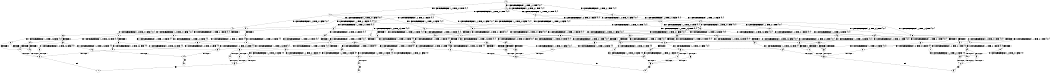 digraph BCG {
size = "7, 10.5";
center = TRUE;
node [shape = circle];
0 [peripheries = 2];
0 -> 1 [label = "EX !0 !ATOMIC_EXCH_BRANCH (1, +1, TRUE, +0, 1, TRUE) !{0, 1}"];
0 -> 2 [label = "EX !1 !ATOMIC_EXCH_BRANCH (1, +0, TRUE, +0, 1, TRUE) !{0, 1}"];
0 -> 3 [label = "EX !0 !ATOMIC_EXCH_BRANCH (1, +1, TRUE, +0, 1, TRUE) !{0, 1}"];
1 -> 4 [label = "EX !0 !ATOMIC_EXCH_BRANCH (1, +1, TRUE, +0, 1, FALSE) !{0, 1}"];
1 -> 5 [label = "EX !1 !ATOMIC_EXCH_BRANCH (1, +0, TRUE, +0, 1, FALSE) !{0, 1}"];
1 -> 6 [label = "EX !0 !ATOMIC_EXCH_BRANCH (1, +1, TRUE, +0, 1, FALSE) !{0, 1}"];
2 -> 2 [label = "EX !1 !ATOMIC_EXCH_BRANCH (1, +0, TRUE, +0, 1, TRUE) !{0, 1}"];
2 -> 7 [label = "EX !0 !ATOMIC_EXCH_BRANCH (1, +1, TRUE, +0, 1, TRUE) !{0, 1}"];
2 -> 8 [label = "EX !0 !ATOMIC_EXCH_BRANCH (1, +1, TRUE, +0, 1, TRUE) !{0, 1}"];
3 -> 9 [label = "EX !1 !ATOMIC_EXCH_BRANCH (1, +0, TRUE, +0, 1, FALSE) !{0, 1}"];
3 -> 6 [label = "EX !0 !ATOMIC_EXCH_BRANCH (1, +1, TRUE, +0, 1, FALSE) !{0, 1}"];
3 -> 10 [label = "EX !1 !ATOMIC_EXCH_BRANCH (1, +0, TRUE, +0, 1, FALSE) !{0, 1}"];
4 -> 11 [label = "EX !1 !ATOMIC_EXCH_BRANCH (1, +0, TRUE, +0, 1, FALSE) !{0, 1}"];
4 -> 12 [label = "TERMINATE !0"];
5 -> 13 [label = "EX !0 !ATOMIC_EXCH_BRANCH (1, +1, TRUE, +0, 1, TRUE) !{0, 1}"];
5 -> 14 [label = "EX !1 !ATOMIC_EXCH_BRANCH (1, +0, TRUE, +0, 3, TRUE) !{0, 1}"];
5 -> 15 [label = "EX !0 !ATOMIC_EXCH_BRANCH (1, +1, TRUE, +0, 1, TRUE) !{0, 1}"];
6 -> 16 [label = "EX !1 !ATOMIC_EXCH_BRANCH (1, +0, TRUE, +0, 1, FALSE) !{0, 1}"];
6 -> 17 [label = "EX !1 !ATOMIC_EXCH_BRANCH (1, +0, TRUE, +0, 1, FALSE) !{0, 1}"];
6 -> 18 [label = "TERMINATE !0"];
7 -> 19 [label = "EX !0 !ATOMIC_EXCH_BRANCH (1, +1, TRUE, +0, 1, FALSE) !{0, 1}"];
7 -> 5 [label = "EX !1 !ATOMIC_EXCH_BRANCH (1, +0, TRUE, +0, 1, FALSE) !{0, 1}"];
7 -> 20 [label = "EX !0 !ATOMIC_EXCH_BRANCH (1, +1, TRUE, +0, 1, FALSE) !{0, 1}"];
8 -> 9 [label = "EX !1 !ATOMIC_EXCH_BRANCH (1, +0, TRUE, +0, 1, FALSE) !{0, 1}"];
8 -> 20 [label = "EX !0 !ATOMIC_EXCH_BRANCH (1, +1, TRUE, +0, 1, FALSE) !{0, 1}"];
8 -> 10 [label = "EX !1 !ATOMIC_EXCH_BRANCH (1, +0, TRUE, +0, 1, FALSE) !{0, 1}"];
9 -> 21 [label = "EX !0 !ATOMIC_EXCH_BRANCH (1, +1, TRUE, +0, 1, TRUE) !{0, 1}"];
9 -> 22 [label = "EX !1 !ATOMIC_EXCH_BRANCH (1, +0, TRUE, +0, 3, TRUE) !{0, 1}"];
9 -> 15 [label = "EX !0 !ATOMIC_EXCH_BRANCH (1, +1, TRUE, +0, 1, TRUE) !{0, 1}"];
10 -> 22 [label = "EX !1 !ATOMIC_EXCH_BRANCH (1, +0, TRUE, +0, 3, TRUE) !{0, 1}"];
10 -> 15 [label = "EX !0 !ATOMIC_EXCH_BRANCH (1, +1, TRUE, +0, 1, TRUE) !{0, 1}"];
10 -> 23 [label = "EX !1 !ATOMIC_EXCH_BRANCH (1, +0, TRUE, +0, 3, TRUE) !{0, 1}"];
11 -> 24 [label = "EX !1 !ATOMIC_EXCH_BRANCH (1, +0, TRUE, +0, 3, TRUE) !{0, 1}"];
11 -> 25 [label = "TERMINATE !0"];
12 -> 26 [label = "EX !1 !ATOMIC_EXCH_BRANCH (1, +0, TRUE, +0, 1, FALSE) !{1}"];
12 -> 27 [label = "EX !1 !ATOMIC_EXCH_BRANCH (1, +0, TRUE, +0, 1, FALSE) !{1}"];
13 -> 28 [label = "EX !0 !ATOMIC_EXCH_BRANCH (1, +1, TRUE, +0, 1, FALSE) !{0, 1}"];
13 -> 29 [label = "EX !1 !ATOMIC_EXCH_BRANCH (1, +0, TRUE, +0, 3, FALSE) !{0, 1}"];
13 -> 30 [label = "EX !0 !ATOMIC_EXCH_BRANCH (1, +1, TRUE, +0, 1, FALSE) !{0, 1}"];
14 -> 31 [label = "EX !0 !ATOMIC_EXCH_BRANCH (1, +1, TRUE, +0, 1, TRUE) !{0, 1}"];
14 -> 32 [label = "TERMINATE !1"];
14 -> 33 [label = "EX !0 !ATOMIC_EXCH_BRANCH (1, +1, TRUE, +0, 1, TRUE) !{0, 1}"];
15 -> 34 [label = "EX !1 !ATOMIC_EXCH_BRANCH (1, +0, TRUE, +0, 3, FALSE) !{0, 1}"];
15 -> 30 [label = "EX !0 !ATOMIC_EXCH_BRANCH (1, +1, TRUE, +0, 1, FALSE) !{0, 1}"];
15 -> 35 [label = "EX !1 !ATOMIC_EXCH_BRANCH (1, +0, TRUE, +0, 3, FALSE) !{0, 1}"];
16 -> 36 [label = "EX !1 !ATOMIC_EXCH_BRANCH (1, +0, TRUE, +0, 3, TRUE) !{0, 1}"];
16 -> 37 [label = "TERMINATE !0"];
17 -> 36 [label = "EX !1 !ATOMIC_EXCH_BRANCH (1, +0, TRUE, +0, 3, TRUE) !{0, 1}"];
17 -> 38 [label = "EX !1 !ATOMIC_EXCH_BRANCH (1, +0, TRUE, +0, 3, TRUE) !{0, 1}"];
17 -> 39 [label = "TERMINATE !0"];
18 -> 40 [label = "EX !1 !ATOMIC_EXCH_BRANCH (1, +0, TRUE, +0, 1, FALSE) !{1}"];
19 -> 11 [label = "EX !1 !ATOMIC_EXCH_BRANCH (1, +0, TRUE, +0, 1, FALSE) !{0, 1}"];
19 -> 41 [label = "TERMINATE !0"];
20 -> 16 [label = "EX !1 !ATOMIC_EXCH_BRANCH (1, +0, TRUE, +0, 1, FALSE) !{0, 1}"];
20 -> 17 [label = "EX !1 !ATOMIC_EXCH_BRANCH (1, +0, TRUE, +0, 1, FALSE) !{0, 1}"];
20 -> 42 [label = "TERMINATE !0"];
21 -> 43 [label = "EX !0 !ATOMIC_EXCH_BRANCH (1, +1, TRUE, +0, 1, FALSE) !{0, 1}"];
21 -> 34 [label = "EX !1 !ATOMIC_EXCH_BRANCH (1, +0, TRUE, +0, 3, FALSE) !{0, 1}"];
21 -> 30 [label = "EX !0 !ATOMIC_EXCH_BRANCH (1, +1, TRUE, +0, 1, FALSE) !{0, 1}"];
22 -> 44 [label = "EX !0 !ATOMIC_EXCH_BRANCH (1, +1, TRUE, +0, 1, TRUE) !{0, 1}"];
22 -> 45 [label = "TERMINATE !1"];
22 -> 33 [label = "EX !0 !ATOMIC_EXCH_BRANCH (1, +1, TRUE, +0, 1, TRUE) !{0, 1}"];
23 -> 33 [label = "EX !0 !ATOMIC_EXCH_BRANCH (1, +1, TRUE, +0, 1, TRUE) !{0, 1}"];
23 -> 46 [label = "TERMINATE !1"];
24 -> 47 [label = "TERMINATE !0"];
24 -> 48 [label = "TERMINATE !1"];
25 -> 49 [label = "EX !1 !ATOMIC_EXCH_BRANCH (1, +0, TRUE, +0, 3, TRUE) !{1}"];
25 -> 50 [label = "EX !1 !ATOMIC_EXCH_BRANCH (1, +0, TRUE, +0, 3, TRUE) !{1}"];
26 -> 49 [label = "EX !1 !ATOMIC_EXCH_BRANCH (1, +0, TRUE, +0, 3, TRUE) !{1}"];
26 -> 50 [label = "EX !1 !ATOMIC_EXCH_BRANCH (1, +0, TRUE, +0, 3, TRUE) !{1}"];
27 -> 50 [label = "EX !1 !ATOMIC_EXCH_BRANCH (1, +0, TRUE, +0, 3, TRUE) !{1}"];
28 -> 51 [label = "EX !1 !ATOMIC_EXCH_BRANCH (1, +0, TRUE, +0, 3, FALSE) !{0, 1}"];
28 -> 52 [label = "TERMINATE !0"];
29 -> 31 [label = "EX !0 !ATOMIC_EXCH_BRANCH (1, +1, TRUE, +0, 1, TRUE) !{0, 1}"];
29 -> 32 [label = "TERMINATE !1"];
29 -> 33 [label = "EX !0 !ATOMIC_EXCH_BRANCH (1, +1, TRUE, +0, 1, TRUE) !{0, 1}"];
30 -> 53 [label = "EX !1 !ATOMIC_EXCH_BRANCH (1, +0, TRUE, +0, 3, FALSE) !{0, 1}"];
30 -> 54 [label = "EX !1 !ATOMIC_EXCH_BRANCH (1, +0, TRUE, +0, 3, FALSE) !{0, 1}"];
30 -> 55 [label = "TERMINATE !0"];
31 -> 56 [label = "EX !0 !ATOMIC_EXCH_BRANCH (1, +1, TRUE, +0, 1, FALSE) !{0, 1}"];
31 -> 57 [label = "TERMINATE !1"];
31 -> 58 [label = "EX !0 !ATOMIC_EXCH_BRANCH (1, +1, TRUE, +0, 1, FALSE) !{0, 1}"];
32 -> 59 [label = "EX !0 !ATOMIC_EXCH_BRANCH (1, +1, TRUE, +0, 1, TRUE) !{0}"];
32 -> 60 [label = "EX !0 !ATOMIC_EXCH_BRANCH (1, +1, TRUE, +0, 1, TRUE) !{0}"];
33 -> 58 [label = "EX !0 !ATOMIC_EXCH_BRANCH (1, +1, TRUE, +0, 1, FALSE) !{0, 1}"];
33 -> 61 [label = "TERMINATE !1"];
34 -> 44 [label = "EX !0 !ATOMIC_EXCH_BRANCH (1, +1, TRUE, +0, 1, TRUE) !{0, 1}"];
34 -> 45 [label = "TERMINATE !1"];
34 -> 33 [label = "EX !0 !ATOMIC_EXCH_BRANCH (1, +1, TRUE, +0, 1, TRUE) !{0, 1}"];
35 -> 33 [label = "EX !0 !ATOMIC_EXCH_BRANCH (1, +1, TRUE, +0, 1, TRUE) !{0, 1}"];
35 -> 46 [label = "TERMINATE !1"];
36 -> 62 [label = "TERMINATE !0"];
36 -> 63 [label = "TERMINATE !1"];
37 -> 64 [label = "EX !1 !ATOMIC_EXCH_BRANCH (1, +0, TRUE, +0, 3, TRUE) !{1}"];
38 -> 65 [label = "TERMINATE !0"];
38 -> 66 [label = "TERMINATE !1"];
39 -> 67 [label = "EX !1 !ATOMIC_EXCH_BRANCH (1, +0, TRUE, +0, 3, TRUE) !{1}"];
40 -> 67 [label = "EX !1 !ATOMIC_EXCH_BRANCH (1, +0, TRUE, +0, 3, TRUE) !{1}"];
41 -> 26 [label = "EX !1 !ATOMIC_EXCH_BRANCH (1, +0, TRUE, +0, 1, FALSE) !{1}"];
41 -> 27 [label = "EX !1 !ATOMIC_EXCH_BRANCH (1, +0, TRUE, +0, 1, FALSE) !{1}"];
42 -> 40 [label = "EX !1 !ATOMIC_EXCH_BRANCH (1, +0, TRUE, +0, 1, FALSE) !{1}"];
43 -> 53 [label = "EX !1 !ATOMIC_EXCH_BRANCH (1, +0, TRUE, +0, 3, FALSE) !{0, 1}"];
43 -> 68 [label = "TERMINATE !0"];
44 -> 69 [label = "EX !0 !ATOMIC_EXCH_BRANCH (1, +1, TRUE, +0, 1, FALSE) !{0, 1}"];
44 -> 70 [label = "TERMINATE !1"];
44 -> 58 [label = "EX !0 !ATOMIC_EXCH_BRANCH (1, +1, TRUE, +0, 1, FALSE) !{0, 1}"];
45 -> 71 [label = "EX !0 !ATOMIC_EXCH_BRANCH (1, +1, TRUE, +0, 1, TRUE) !{0}"];
46 -> 72 [label = "EX !0 !ATOMIC_EXCH_BRANCH (1, +1, TRUE, +0, 1, TRUE) !{0}"];
47 -> 73 [label = "TERMINATE !1"];
48 -> 73 [label = "TERMINATE !0"];
49 -> 73 [label = "TERMINATE !1"];
50 -> 74 [label = "TERMINATE !1"];
51 -> 47 [label = "TERMINATE !0"];
51 -> 48 [label = "TERMINATE !1"];
52 -> 75 [label = "EX !1 !ATOMIC_EXCH_BRANCH (1, +0, TRUE, +0, 3, FALSE) !{1}"];
52 -> 76 [label = "EX !1 !ATOMIC_EXCH_BRANCH (1, +0, TRUE, +0, 3, FALSE) !{1}"];
53 -> 62 [label = "TERMINATE !0"];
53 -> 63 [label = "TERMINATE !1"];
54 -> 65 [label = "TERMINATE !0"];
54 -> 66 [label = "TERMINATE !1"];
55 -> 77 [label = "EX !1 !ATOMIC_EXCH_BRANCH (1, +0, TRUE, +0, 3, FALSE) !{1}"];
56 -> 78 [label = "TERMINATE !0"];
56 -> 79 [label = "TERMINATE !1"];
57 -> 80 [label = "EX !0 !ATOMIC_EXCH_BRANCH (1, +1, TRUE, +0, 1, FALSE) !{0}"];
57 -> 81 [label = "EX !0 !ATOMIC_EXCH_BRANCH (1, +1, TRUE, +0, 1, FALSE) !{0}"];
58 -> 82 [label = "TERMINATE !0"];
58 -> 83 [label = "TERMINATE !1"];
59 -> 80 [label = "EX !0 !ATOMIC_EXCH_BRANCH (1, +1, TRUE, +0, 1, FALSE) !{0}"];
59 -> 81 [label = "EX !0 !ATOMIC_EXCH_BRANCH (1, +1, TRUE, +0, 1, FALSE) !{0}"];
60 -> 81 [label = "EX !0 !ATOMIC_EXCH_BRANCH (1, +1, TRUE, +0, 1, FALSE) !{0}"];
61 -> 84 [label = "EX !0 !ATOMIC_EXCH_BRANCH (1, +1, TRUE, +0, 1, FALSE) !{0}"];
62 -> 85 [label = "TERMINATE !1"];
63 -> 85 [label = "TERMINATE !0"];
64 -> 85 [label = "TERMINATE !1"];
65 -> 86 [label = "TERMINATE !1"];
66 -> 86 [label = "TERMINATE !0"];
67 -> 86 [label = "TERMINATE !1"];
68 -> 87 [label = "EX !1 !ATOMIC_EXCH_BRANCH (1, +0, TRUE, +0, 3, FALSE) !{1}"];
69 -> 88 [label = "TERMINATE !0"];
69 -> 89 [label = "TERMINATE !1"];
70 -> 90 [label = "EX !0 !ATOMIC_EXCH_BRANCH (1, +1, TRUE, +0, 1, FALSE) !{0}"];
71 -> 90 [label = "EX !0 !ATOMIC_EXCH_BRANCH (1, +1, TRUE, +0, 1, FALSE) !{0}"];
72 -> 84 [label = "EX !0 !ATOMIC_EXCH_BRANCH (1, +1, TRUE, +0, 1, FALSE) !{0}"];
73 -> 91 [label = "exit"];
74 -> 92 [label = "exit"];
75 -> 73 [label = "TERMINATE !1"];
76 -> 74 [label = "TERMINATE !1"];
77 -> 86 [label = "TERMINATE !1"];
78 -> 93 [label = "TERMINATE !1"];
79 -> 93 [label = "TERMINATE !0"];
80 -> 93 [label = "TERMINATE !0"];
81 -> 94 [label = "TERMINATE !0"];
82 -> 95 [label = "TERMINATE !1"];
83 -> 95 [label = "TERMINATE !0"];
84 -> 95 [label = "TERMINATE !0"];
85 -> 96 [label = "exit"];
86 -> 97 [label = "exit"];
87 -> 85 [label = "TERMINATE !1"];
88 -> 98 [label = "TERMINATE !1"];
89 -> 98 [label = "TERMINATE !0"];
90 -> 98 [label = "TERMINATE !0"];
93 -> 91 [label = "exit"];
94 -> 99 [label = "exit"];
95 -> 97 [label = "exit"];
98 -> 96 [label = "exit"];
}
